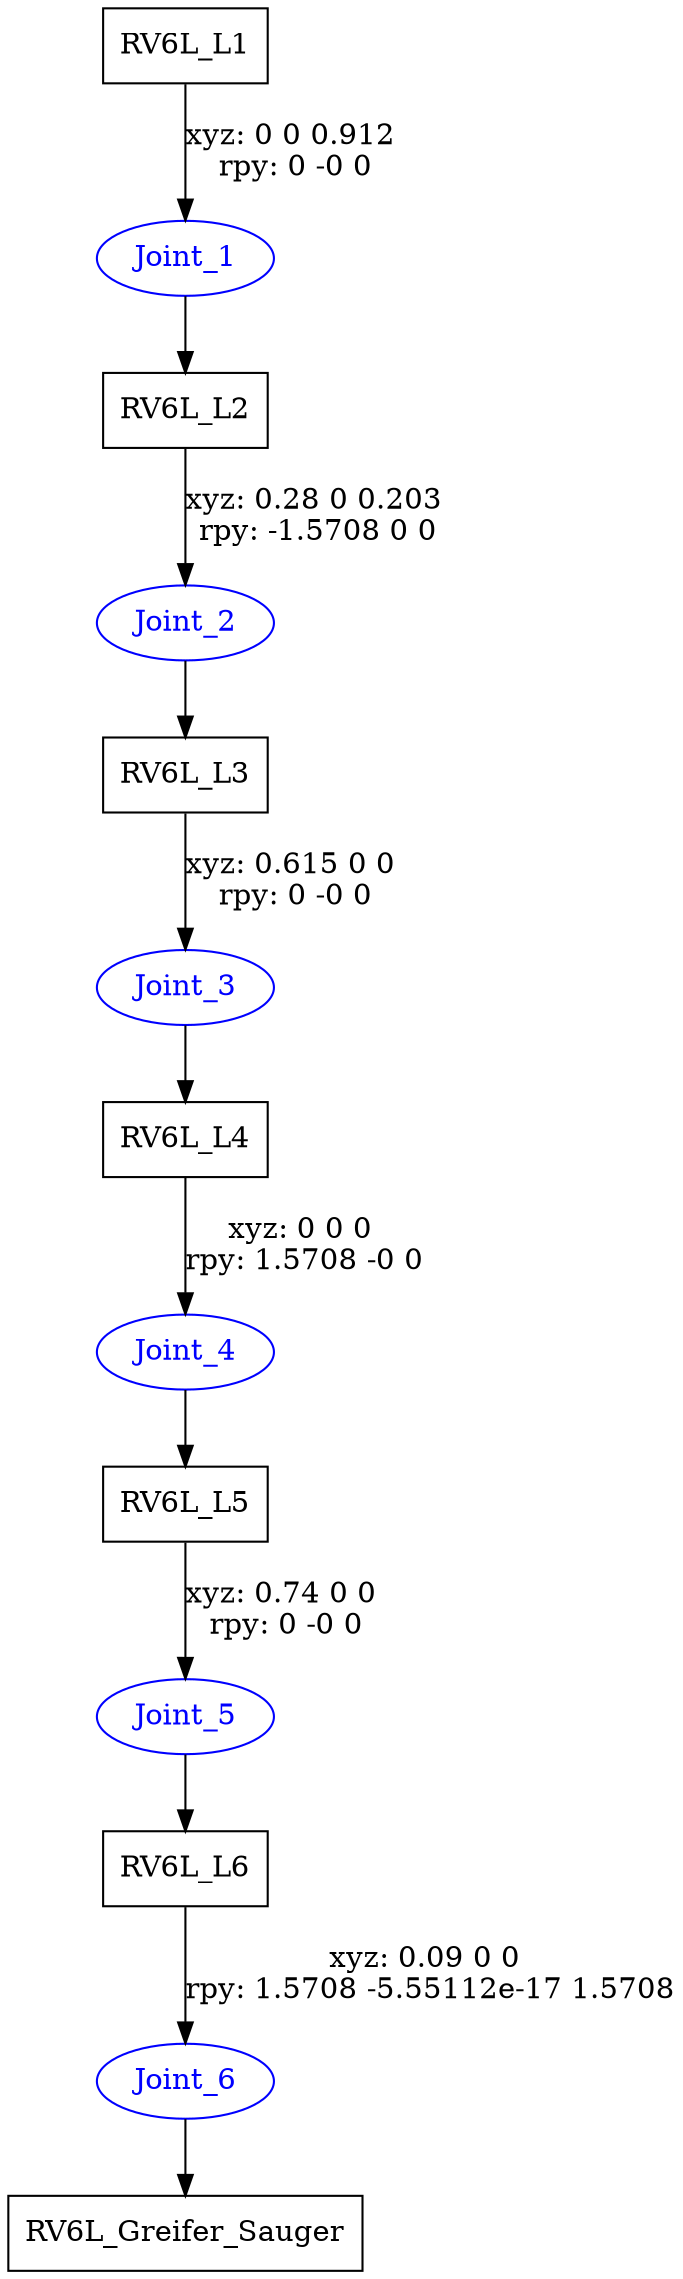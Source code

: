 digraph G {
node [shape=box];
"RV6L_L1" [label="RV6L_L1"];
"RV6L_L2" [label="RV6L_L2"];
"RV6L_L3" [label="RV6L_L3"];
"RV6L_L4" [label="RV6L_L4"];
"RV6L_L5" [label="RV6L_L5"];
"RV6L_L6" [label="RV6L_L6"];
"RV6L_Greifer_Sauger" [label="RV6L_Greifer_Sauger"];
node [shape=ellipse, color=blue, fontcolor=blue];
"RV6L_L1" -> "Joint_1" [label="xyz: 0 0 0.912 \nrpy: 0 -0 0"]
"Joint_1" -> "RV6L_L2"
"RV6L_L2" -> "Joint_2" [label="xyz: 0.28 0 0.203 \nrpy: -1.5708 0 0"]
"Joint_2" -> "RV6L_L3"
"RV6L_L3" -> "Joint_3" [label="xyz: 0.615 0 0 \nrpy: 0 -0 0"]
"Joint_3" -> "RV6L_L4"
"RV6L_L4" -> "Joint_4" [label="xyz: 0 0 0 \nrpy: 1.5708 -0 0"]
"Joint_4" -> "RV6L_L5"
"RV6L_L5" -> "Joint_5" [label="xyz: 0.74 0 0 \nrpy: 0 -0 0"]
"Joint_5" -> "RV6L_L6"
"RV6L_L6" -> "Joint_6" [label="xyz: 0.09 0 0 \nrpy: 1.5708 -5.55112e-17 1.5708"]
"Joint_6" -> "RV6L_Greifer_Sauger"
}
